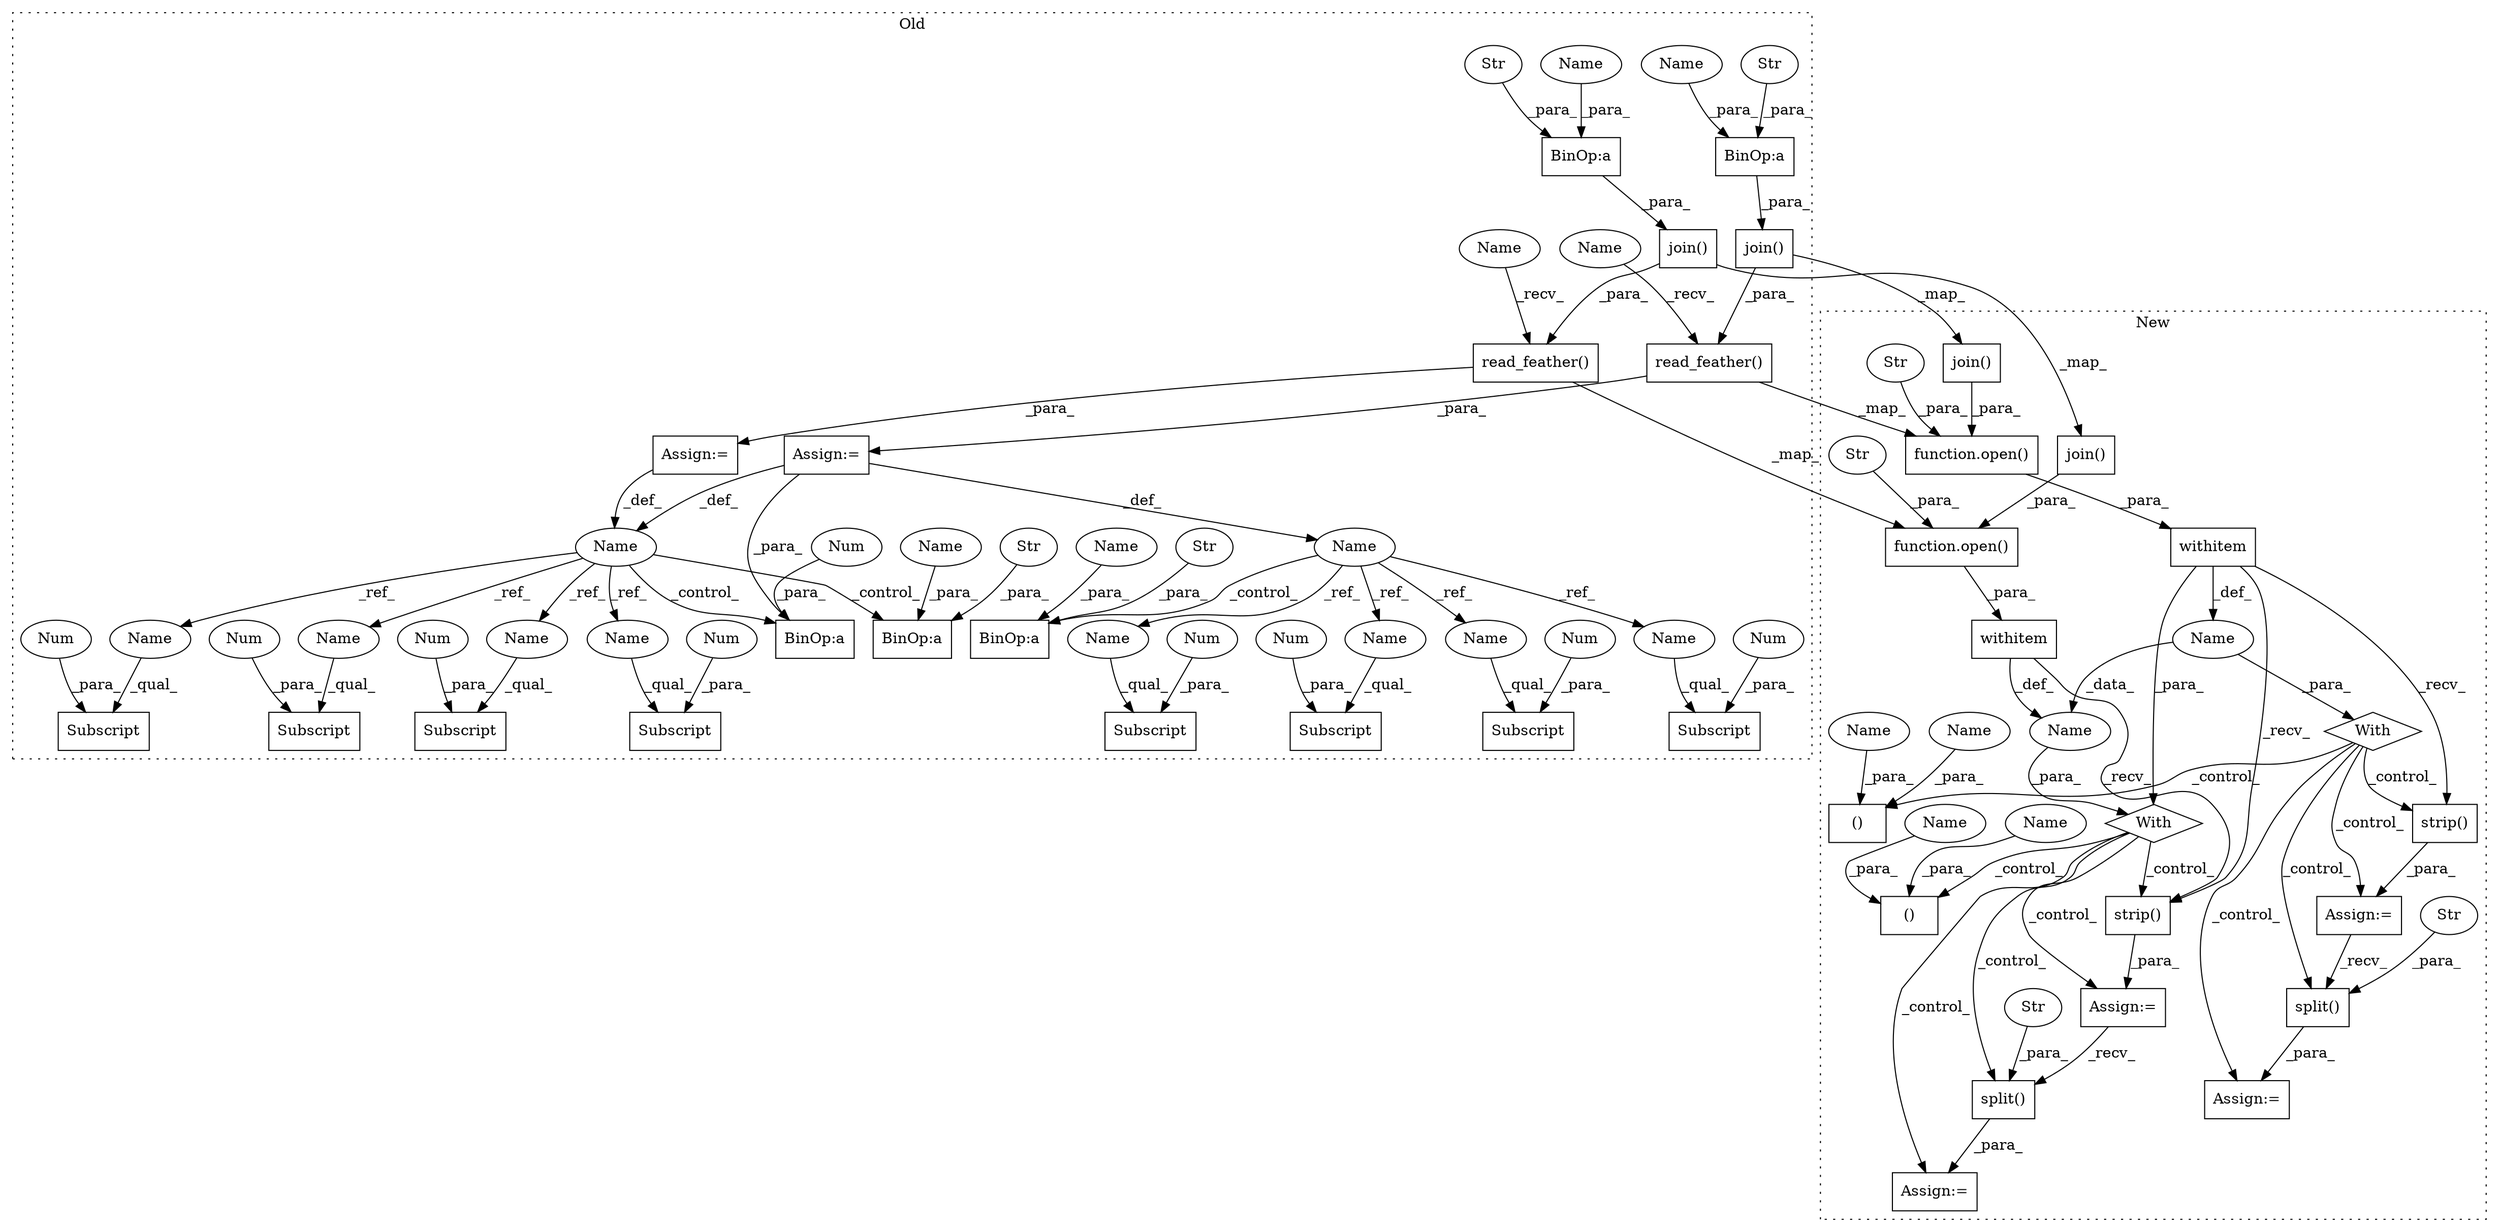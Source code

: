 digraph G {
subgraph cluster0 {
1 [label="read_feather()" a="75" s="8804,8886" l="16,1" shape="box"];
3 [label="join()" a="75" s="8820,8885" l="13,1" shape="box"];
5 [label="BinOp:a" a="82" s="9530" l="3" shape="box"];
8 [label="join()" a="75" s="9290,9354" l="13,1" shape="box"];
10 [label="Str" a="66" s="9510" l="20" shape="ellipse"];
16 [label="read_feather()" a="75" s="9274,9355" l="16,1" shape="box"];
21 [label="BinOp:a" a="82" s="8854" l="3" shape="box"];
22 [label="Str" a="66" s="8843" l="11" shape="ellipse"];
23 [label="BinOp:a" a="82" s="9646" l="3" shape="box"];
24 [label="BinOp:a" a="82" s="9103" l="3" shape="box"];
25 [label="Str" a="66" s="9083" l="20" shape="ellipse"];
26 [label="Num" a="76" s="9649" l="1" shape="ellipse"];
27 [label="Name" a="87" s="9370" l="3" shape="ellipse"];
28 [label="BinOp:a" a="82" s="9324" l="3" shape="box"];
29 [label="Str" a="66" s="9313" l="11" shape="ellipse"];
30 [label="Subscript" a="63" s="9255,0" l="6,0" shape="box"];
32 [label="Num" a="76" s="9259" l="1" shape="ellipse"];
33 [label="Subscript" a="63" s="9145,0" l="6,0" shape="box"];
34 [label="Num" a="76" s="9149" l="1" shape="ellipse"];
35 [label="Subscript" a="63" s="9547,0" l="6,0" shape="box"];
36 [label="Num" a="76" s="9551" l="1" shape="ellipse"];
37 [label="Subscript" a="63" s="8999,0" l="6,0" shape="box"];
38 [label="Num" a="76" s="9003" l="1" shape="ellipse"];
39 [label="Subscript" a="63" s="9121,0" l="6,0" shape="box"];
40 [label="Num" a="76" s="9125" l="1" shape="ellipse"];
41 [label="Subscript" a="63" s="9426,0" l="6,0" shape="box"];
42 [label="Num" a="76" s="9430" l="1" shape="ellipse"];
43 [label="Subscript" a="63" s="9685,0" l="6,0" shape="box"];
44 [label="Num" a="76" s="9689" l="1" shape="ellipse"];
45 [label="Subscript" a="63" s="9622,0" l="6,0" shape="box"];
46 [label="Num" a="76" s="9626" l="1" shape="ellipse"];
52 [label="Name" a="87" s="8966" l="3" shape="ellipse"];
56 [label="Assign:=" a="68" s="8801" l="3" shape="box"];
57 [label="Assign:=" a="68" s="9271" l="3" shape="box"];
59 [label="Name" a="87" s="9121" l="3" shape="ellipse"];
60 [label="Name" a="87" s="9255" l="3" shape="ellipse"];
61 [label="Name" a="87" s="9145" l="3" shape="ellipse"];
62 [label="Name" a="87" s="8999" l="3" shape="ellipse"];
65 [label="Name" a="87" s="9274" l="2" shape="ellipse"];
66 [label="Name" a="87" s="8804" l="2" shape="ellipse"];
67 [label="Name" a="87" s="9426" l="3" shape="ellipse"];
68 [label="Name" a="87" s="9622" l="3" shape="ellipse"];
69 [label="Name" a="87" s="9685" l="3" shape="ellipse"];
70 [label="Name" a="87" s="9547" l="3" shape="ellipse"];
71 [label="Name" a="87" s="9106" l="4" shape="ellipse"];
72 [label="Name" a="87" s="9533" l="4" shape="ellipse"];
73 [label="Name" a="87" s="8857" l="4" shape="ellipse"];
74 [label="Name" a="87" s="9327" l="4" shape="ellipse"];
label = "Old";
style="dotted";
}
subgraph cluster1 {
2 [label="function.open()" a="75" s="8491,8541" l="5,1" shape="box"];
4 [label="join()" a="75" s="8496,8535" l="13,1" shape="box"];
6 [label="()" a="54" s="9106" l="7" shape="box"];
7 [label="join()" a="75" s="8969,9007" l="13,1" shape="box"];
9 [label="()" a="54" s="8634" l="7" shape="box"];
11 [label="Str" a="66" s="8538" l="3" shape="ellipse"];
12 [label="Name" a="87" s="8546" l="1" shape="ellipse"];
13 [label="Assign:=" a="68" s="8634" l="10" shape="box"];
14 [label="Name" a="87" s="9018" l="1" shape="ellipse"];
15 [label="Assign:=" a="68" s="9106" l="10" shape="box"];
17 [label="function.open()" a="75" s="8964,9013" l="5,1" shape="box"];
18 [label="Str" a="66" s="9010" l="3" shape="ellipse"];
19 [label="strip()" a="75" s="9077" l="12" shape="box"];
20 [label="strip()" a="75" s="8605" l="12" shape="box"];
31 [label="With" a="39" s="8959,8968" l="5,61" shape="diamond"];
47 [label="withitem" a="49" s="8491" l="4" shape="box"];
48 [label="With" a="39" s="8486,8495" l="5,62" shape="diamond"];
49 [label="withitem" a="49" s="8964" l="4" shape="box"];
50 [label="split()" a="75" s="8644,8660" l="13,1" shape="box"];
51 [label="Str" a="66" s="8657" l="3" shape="ellipse"];
53 [label="Assign:=" a="68" s="9074" l="3" shape="box"];
54 [label="split()" a="75" s="9116,9132" l="13,1" shape="box"];
55 [label="Str" a="66" s="9129" l="3" shape="ellipse"];
58 [label="Assign:=" a="68" s="8602" l="3" shape="box"];
63 [label="Name" a="87" s="8630" l="4" shape="ellipse"];
64 [label="Name" a="87" s="9102" l="4" shape="ellipse"];
75 [label="Name" a="87" s="9108" l="5" shape="ellipse"];
76 [label="Name" a="87" s="8636" l="5" shape="ellipse"];
label = "New";
style="dotted";
}
1 -> 56 [label="_para_"];
1 -> 2 [label="_map_"];
2 -> 47 [label="_para_"];
3 -> 4 [label="_map_"];
3 -> 1 [label="_para_"];
4 -> 2 [label="_para_"];
7 -> 17 [label="_para_"];
8 -> 7 [label="_map_"];
8 -> 16 [label="_para_"];
10 -> 5 [label="_para_"];
11 -> 2 [label="_para_"];
12 -> 14 [label="_data_"];
12 -> 48 [label="_para_"];
14 -> 31 [label="_para_"];
16 -> 57 [label="_para_"];
16 -> 17 [label="_map_"];
17 -> 49 [label="_para_"];
18 -> 17 [label="_para_"];
19 -> 53 [label="_para_"];
20 -> 58 [label="_para_"];
21 -> 3 [label="_para_"];
22 -> 21 [label="_para_"];
25 -> 24 [label="_para_"];
26 -> 23 [label="_para_"];
27 -> 23 [label="_control_"];
27 -> 67 [label="_ref_"];
27 -> 70 [label="_ref_"];
27 -> 68 [label="_ref_"];
27 -> 5 [label="_control_"];
27 -> 69 [label="_ref_"];
28 -> 8 [label="_para_"];
29 -> 28 [label="_para_"];
31 -> 6 [label="_control_"];
31 -> 53 [label="_control_"];
31 -> 54 [label="_control_"];
31 -> 15 [label="_control_"];
31 -> 19 [label="_control_"];
32 -> 30 [label="_para_"];
34 -> 33 [label="_para_"];
36 -> 35 [label="_para_"];
38 -> 37 [label="_para_"];
40 -> 39 [label="_para_"];
42 -> 41 [label="_para_"];
44 -> 43 [label="_para_"];
46 -> 45 [label="_para_"];
47 -> 19 [label="_recv_"];
47 -> 12 [label="_def_"];
47 -> 20 [label="_recv_"];
47 -> 31 [label="_para_"];
48 -> 20 [label="_control_"];
48 -> 50 [label="_control_"];
48 -> 13 [label="_control_"];
48 -> 9 [label="_control_"];
48 -> 58 [label="_control_"];
49 -> 14 [label="_def_"];
49 -> 19 [label="_recv_"];
50 -> 13 [label="_para_"];
51 -> 50 [label="_para_"];
52 -> 61 [label="_ref_"];
52 -> 62 [label="_ref_"];
52 -> 60 [label="_ref_"];
52 -> 59 [label="_ref_"];
52 -> 24 [label="_control_"];
53 -> 54 [label="_recv_"];
54 -> 15 [label="_para_"];
55 -> 54 [label="_para_"];
56 -> 23 [label="_para_"];
56 -> 27 [label="_def_"];
56 -> 52 [label="_def_"];
57 -> 27 [label="_def_"];
58 -> 50 [label="_recv_"];
59 -> 39 [label="_qual_"];
60 -> 30 [label="_qual_"];
61 -> 33 [label="_qual_"];
62 -> 37 [label="_qual_"];
63 -> 9 [label="_para_"];
64 -> 6 [label="_para_"];
65 -> 16 [label="_recv_"];
66 -> 1 [label="_recv_"];
67 -> 41 [label="_qual_"];
68 -> 45 [label="_qual_"];
69 -> 43 [label="_qual_"];
70 -> 35 [label="_qual_"];
71 -> 24 [label="_para_"];
72 -> 5 [label="_para_"];
73 -> 21 [label="_para_"];
74 -> 28 [label="_para_"];
75 -> 6 [label="_para_"];
76 -> 9 [label="_para_"];
}